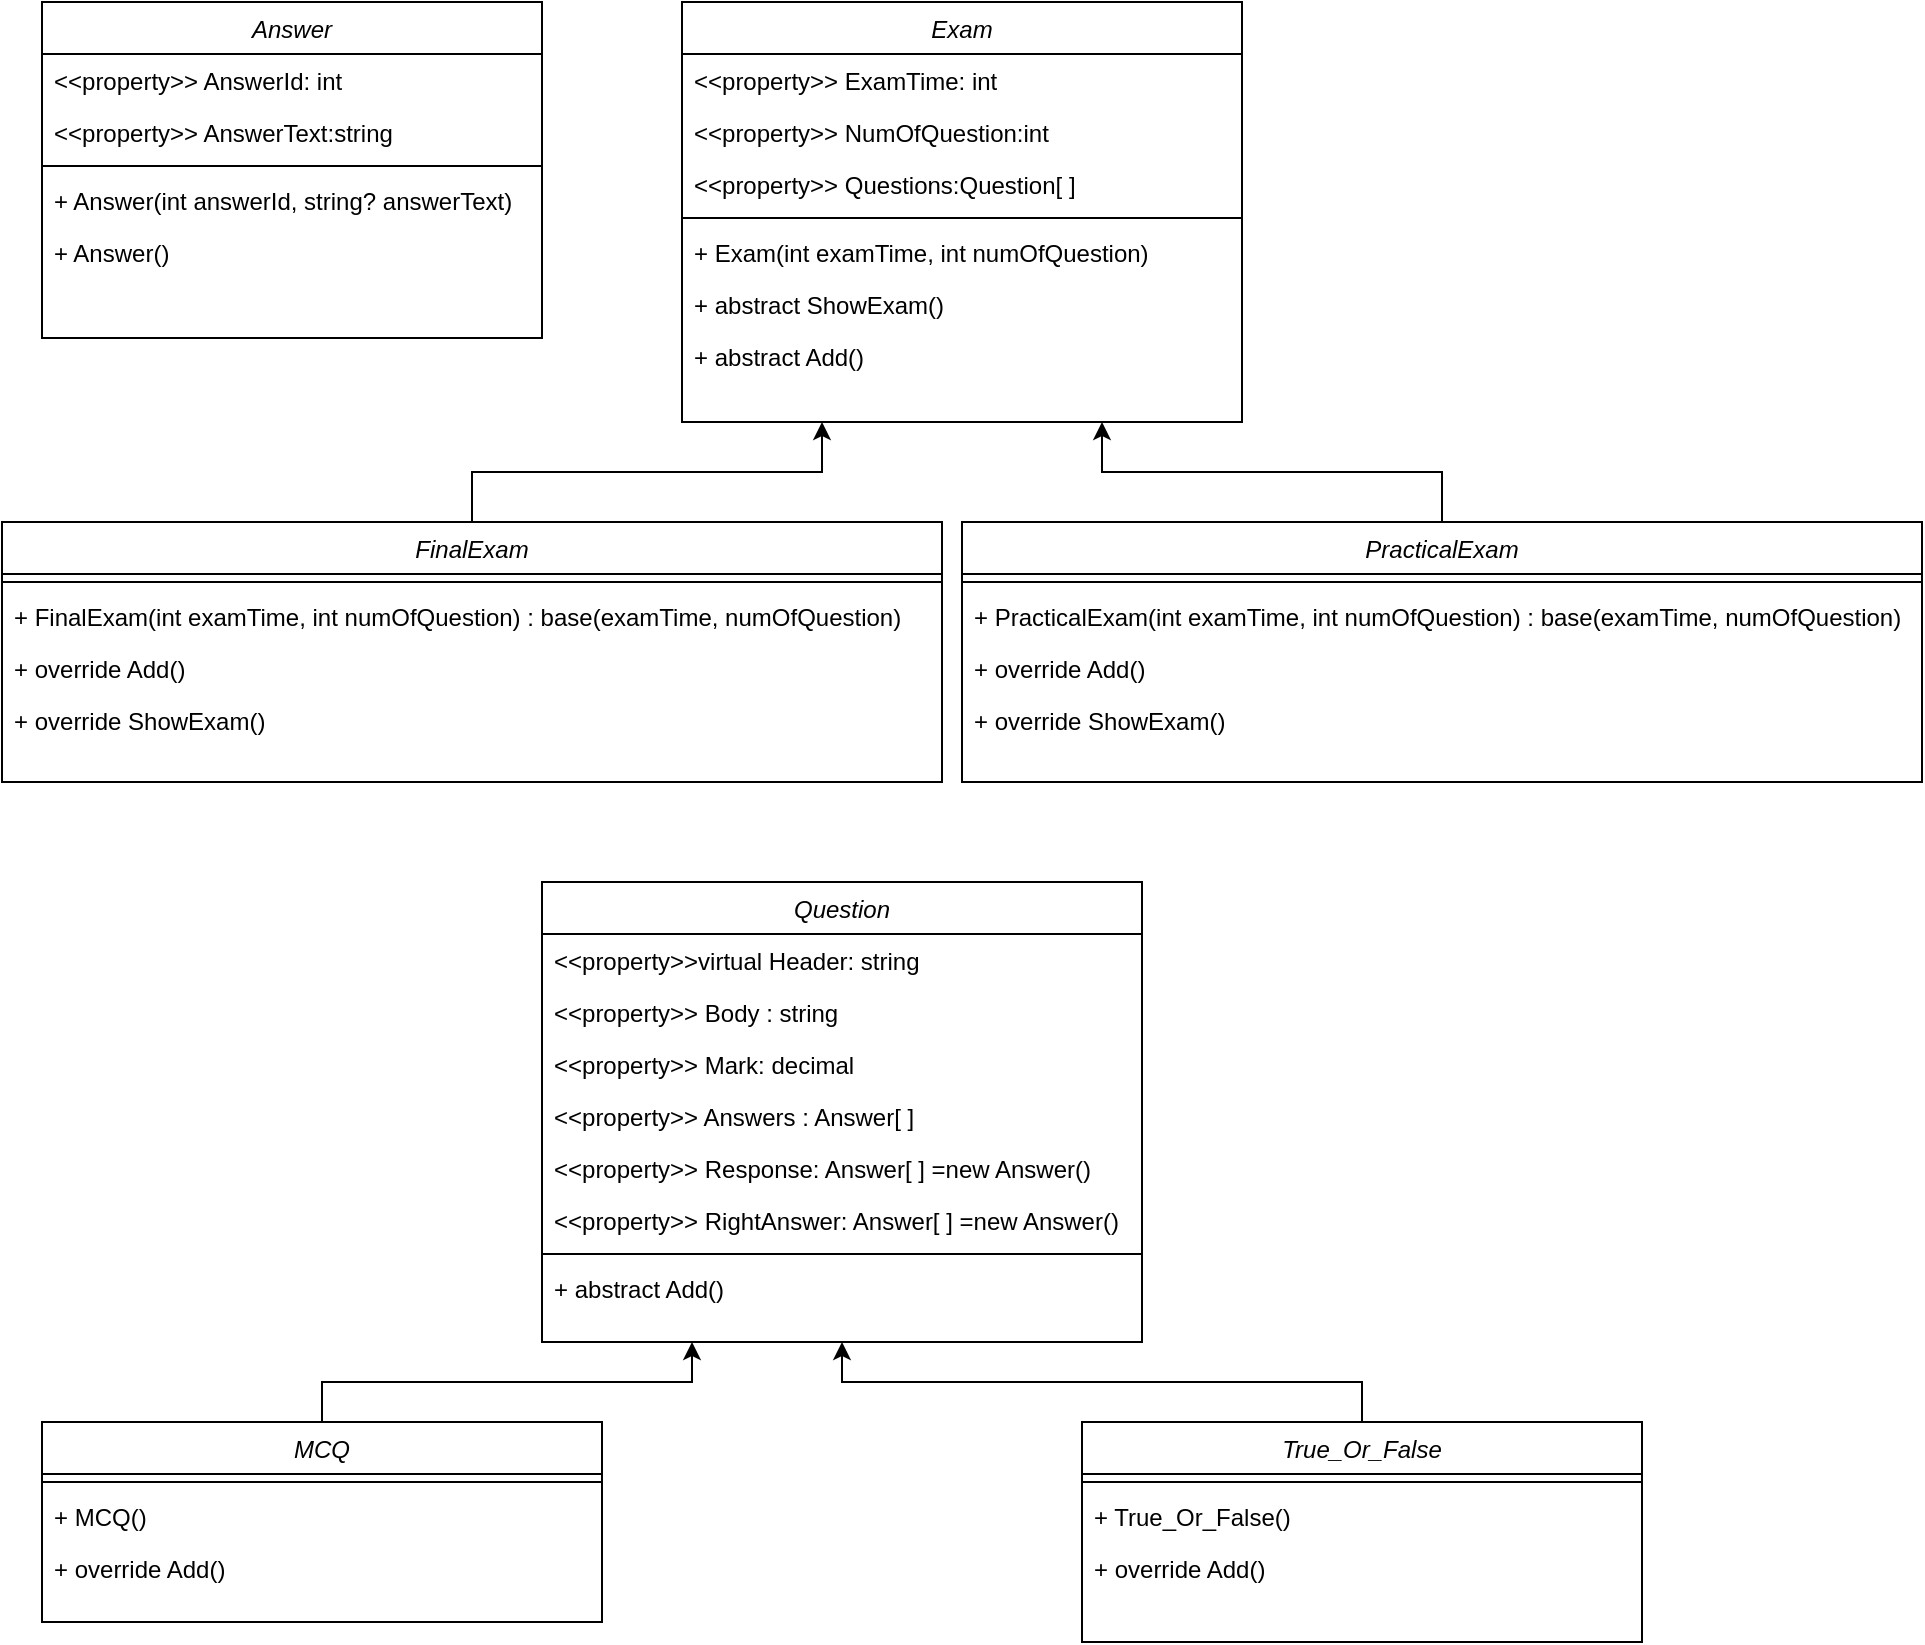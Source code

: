 <mxfile version="26.0.11">
  <diagram id="C5RBs43oDa-KdzZeNtuy" name="Page-1">
    <mxGraphModel dx="1947" dy="1613" grid="1" gridSize="10" guides="1" tooltips="1" connect="1" arrows="1" fold="1" page="1" pageScale="1" pageWidth="827" pageHeight="1169" math="0" shadow="0">
      <root>
        <mxCell id="WIyWlLk6GJQsqaUBKTNV-0" />
        <mxCell id="WIyWlLk6GJQsqaUBKTNV-1" parent="WIyWlLk6GJQsqaUBKTNV-0" />
        <mxCell id="n9qM-8yhjH1g4-WMNaWI-0" value="Answer" style="swimlane;fontStyle=2;align=center;verticalAlign=top;childLayout=stackLayout;horizontal=1;startSize=26;horizontalStack=0;resizeParent=1;resizeLast=0;collapsible=1;marginBottom=0;rounded=0;shadow=0;strokeWidth=1;" vertex="1" parent="WIyWlLk6GJQsqaUBKTNV-1">
          <mxGeometry x="-130" y="-350" width="250" height="168" as="geometry">
            <mxRectangle x="230" y="140" width="160" height="26" as="alternateBounds" />
          </mxGeometry>
        </mxCell>
        <mxCell id="n9qM-8yhjH1g4-WMNaWI-1" value="&lt;&lt;property&gt;&gt; AnswerId: int" style="text;align=left;verticalAlign=top;spacingLeft=4;spacingRight=4;overflow=hidden;rotatable=0;points=[[0,0.5],[1,0.5]];portConstraint=eastwest;" vertex="1" parent="n9qM-8yhjH1g4-WMNaWI-0">
          <mxGeometry y="26" width="250" height="26" as="geometry" />
        </mxCell>
        <mxCell id="n9qM-8yhjH1g4-WMNaWI-2" value="&lt;&lt;property&gt;&gt; AnswerText:string" style="text;align=left;verticalAlign=top;spacingLeft=4;spacingRight=4;overflow=hidden;rotatable=0;points=[[0,0.5],[1,0.5]];portConstraint=eastwest;rounded=0;shadow=0;html=0;" vertex="1" parent="n9qM-8yhjH1g4-WMNaWI-0">
          <mxGeometry y="52" width="250" height="26" as="geometry" />
        </mxCell>
        <mxCell id="n9qM-8yhjH1g4-WMNaWI-4" value="" style="line;html=1;strokeWidth=1;align=left;verticalAlign=middle;spacingTop=-1;spacingLeft=3;spacingRight=3;rotatable=0;labelPosition=right;points=[];portConstraint=eastwest;" vertex="1" parent="n9qM-8yhjH1g4-WMNaWI-0">
          <mxGeometry y="78" width="250" height="8" as="geometry" />
        </mxCell>
        <mxCell id="n9qM-8yhjH1g4-WMNaWI-5" value="+ Answer(int answerId, string? answerText)" style="text;align=left;verticalAlign=top;spacingLeft=4;spacingRight=4;overflow=hidden;rotatable=0;points=[[0,0.5],[1,0.5]];portConstraint=eastwest;" vertex="1" parent="n9qM-8yhjH1g4-WMNaWI-0">
          <mxGeometry y="86" width="250" height="26" as="geometry" />
        </mxCell>
        <mxCell id="n9qM-8yhjH1g4-WMNaWI-8" value="+ Answer()" style="text;align=left;verticalAlign=top;spacingLeft=4;spacingRight=4;overflow=hidden;rotatable=0;points=[[0,0.5],[1,0.5]];portConstraint=eastwest;" vertex="1" parent="n9qM-8yhjH1g4-WMNaWI-0">
          <mxGeometry y="112" width="250" height="26" as="geometry" />
        </mxCell>
        <mxCell id="n9qM-8yhjH1g4-WMNaWI-16" value="Exam" style="swimlane;fontStyle=2;align=center;verticalAlign=top;childLayout=stackLayout;horizontal=1;startSize=26;horizontalStack=0;resizeParent=1;resizeLast=0;collapsible=1;marginBottom=0;rounded=0;shadow=0;strokeWidth=1;" vertex="1" parent="WIyWlLk6GJQsqaUBKTNV-1">
          <mxGeometry x="190" y="-350" width="280" height="210" as="geometry">
            <mxRectangle x="230" y="140" width="160" height="26" as="alternateBounds" />
          </mxGeometry>
        </mxCell>
        <mxCell id="n9qM-8yhjH1g4-WMNaWI-17" value="&lt;&lt;property&gt;&gt; ExamTime: int" style="text;align=left;verticalAlign=top;spacingLeft=4;spacingRight=4;overflow=hidden;rotatable=0;points=[[0,0.5],[1,0.5]];portConstraint=eastwest;" vertex="1" parent="n9qM-8yhjH1g4-WMNaWI-16">
          <mxGeometry y="26" width="280" height="26" as="geometry" />
        </mxCell>
        <mxCell id="n9qM-8yhjH1g4-WMNaWI-18" value="&lt;&lt;property&gt;&gt; NumOfQuestion:int" style="text;align=left;verticalAlign=top;spacingLeft=4;spacingRight=4;overflow=hidden;rotatable=0;points=[[0,0.5],[1,0.5]];portConstraint=eastwest;rounded=0;shadow=0;html=0;" vertex="1" parent="n9qM-8yhjH1g4-WMNaWI-16">
          <mxGeometry y="52" width="280" height="26" as="geometry" />
        </mxCell>
        <mxCell id="n9qM-8yhjH1g4-WMNaWI-22" value="&lt;&lt;property&gt;&gt; Questions:Question[ ]" style="text;align=left;verticalAlign=top;spacingLeft=4;spacingRight=4;overflow=hidden;rotatable=0;points=[[0,0.5],[1,0.5]];portConstraint=eastwest;rounded=0;shadow=0;html=0;" vertex="1" parent="n9qM-8yhjH1g4-WMNaWI-16">
          <mxGeometry y="78" width="280" height="26" as="geometry" />
        </mxCell>
        <mxCell id="n9qM-8yhjH1g4-WMNaWI-19" value="" style="line;html=1;strokeWidth=1;align=left;verticalAlign=middle;spacingTop=-1;spacingLeft=3;spacingRight=3;rotatable=0;labelPosition=right;points=[];portConstraint=eastwest;" vertex="1" parent="n9qM-8yhjH1g4-WMNaWI-16">
          <mxGeometry y="104" width="280" height="8" as="geometry" />
        </mxCell>
        <mxCell id="n9qM-8yhjH1g4-WMNaWI-20" value="+ Exam(int examTime, int numOfQuestion)" style="text;align=left;verticalAlign=top;spacingLeft=4;spacingRight=4;overflow=hidden;rotatable=0;points=[[0,0.5],[1,0.5]];portConstraint=eastwest;" vertex="1" parent="n9qM-8yhjH1g4-WMNaWI-16">
          <mxGeometry y="112" width="280" height="26" as="geometry" />
        </mxCell>
        <mxCell id="n9qM-8yhjH1g4-WMNaWI-21" value="+ abstract ShowExam()" style="text;align=left;verticalAlign=top;spacingLeft=4;spacingRight=4;overflow=hidden;rotatable=0;points=[[0,0.5],[1,0.5]];portConstraint=eastwest;" vertex="1" parent="n9qM-8yhjH1g4-WMNaWI-16">
          <mxGeometry y="138" width="280" height="26" as="geometry" />
        </mxCell>
        <mxCell id="n9qM-8yhjH1g4-WMNaWI-23" value="+ abstract Add()" style="text;align=left;verticalAlign=top;spacingLeft=4;spacingRight=4;overflow=hidden;rotatable=0;points=[[0,0.5],[1,0.5]];portConstraint=eastwest;" vertex="1" parent="n9qM-8yhjH1g4-WMNaWI-16">
          <mxGeometry y="164" width="280" height="26" as="geometry" />
        </mxCell>
        <mxCell id="n9qM-8yhjH1g4-WMNaWI-71" style="edgeStyle=orthogonalEdgeStyle;rounded=0;orthogonalLoop=1;jettySize=auto;html=1;entryX=0.25;entryY=1;entryDx=0;entryDy=0;" edge="1" parent="WIyWlLk6GJQsqaUBKTNV-1" source="n9qM-8yhjH1g4-WMNaWI-24" target="n9qM-8yhjH1g4-WMNaWI-16">
          <mxGeometry relative="1" as="geometry" />
        </mxCell>
        <mxCell id="n9qM-8yhjH1g4-WMNaWI-24" value="FinalExam" style="swimlane;fontStyle=2;align=center;verticalAlign=top;childLayout=stackLayout;horizontal=1;startSize=26;horizontalStack=0;resizeParent=1;resizeLast=0;collapsible=1;marginBottom=0;rounded=0;shadow=0;strokeWidth=1;" vertex="1" parent="WIyWlLk6GJQsqaUBKTNV-1">
          <mxGeometry x="-150" y="-90" width="470" height="130" as="geometry">
            <mxRectangle x="230" y="140" width="160" height="26" as="alternateBounds" />
          </mxGeometry>
        </mxCell>
        <mxCell id="n9qM-8yhjH1g4-WMNaWI-28" value="" style="line;html=1;strokeWidth=1;align=left;verticalAlign=middle;spacingTop=-1;spacingLeft=3;spacingRight=3;rotatable=0;labelPosition=right;points=[];portConstraint=eastwest;" vertex="1" parent="n9qM-8yhjH1g4-WMNaWI-24">
          <mxGeometry y="26" width="470" height="8" as="geometry" />
        </mxCell>
        <mxCell id="n9qM-8yhjH1g4-WMNaWI-29" value="+ FinalExam(int examTime, int numOfQuestion) : base(examTime, numOfQuestion)" style="text;align=left;verticalAlign=top;spacingLeft=4;spacingRight=4;overflow=hidden;rotatable=0;points=[[0,0.5],[1,0.5]];portConstraint=eastwest;" vertex="1" parent="n9qM-8yhjH1g4-WMNaWI-24">
          <mxGeometry y="34" width="470" height="26" as="geometry" />
        </mxCell>
        <mxCell id="n9qM-8yhjH1g4-WMNaWI-30" value="+ override Add()" style="text;align=left;verticalAlign=top;spacingLeft=4;spacingRight=4;overflow=hidden;rotatable=0;points=[[0,0.5],[1,0.5]];portConstraint=eastwest;" vertex="1" parent="n9qM-8yhjH1g4-WMNaWI-24">
          <mxGeometry y="60" width="470" height="26" as="geometry" />
        </mxCell>
        <mxCell id="n9qM-8yhjH1g4-WMNaWI-31" value="+ override ShowExam()" style="text;align=left;verticalAlign=top;spacingLeft=4;spacingRight=4;overflow=hidden;rotatable=0;points=[[0,0.5],[1,0.5]];portConstraint=eastwest;" vertex="1" parent="n9qM-8yhjH1g4-WMNaWI-24">
          <mxGeometry y="86" width="470" height="26" as="geometry" />
        </mxCell>
        <mxCell id="n9qM-8yhjH1g4-WMNaWI-70" style="edgeStyle=orthogonalEdgeStyle;rounded=0;orthogonalLoop=1;jettySize=auto;html=1;exitX=0.5;exitY=0;exitDx=0;exitDy=0;entryX=0.75;entryY=1;entryDx=0;entryDy=0;" edge="1" parent="WIyWlLk6GJQsqaUBKTNV-1" source="n9qM-8yhjH1g4-WMNaWI-32" target="n9qM-8yhjH1g4-WMNaWI-16">
          <mxGeometry relative="1" as="geometry" />
        </mxCell>
        <mxCell id="n9qM-8yhjH1g4-WMNaWI-32" value="PracticalExam" style="swimlane;fontStyle=2;align=center;verticalAlign=top;childLayout=stackLayout;horizontal=1;startSize=26;horizontalStack=0;resizeParent=1;resizeLast=0;collapsible=1;marginBottom=0;rounded=0;shadow=0;strokeWidth=1;" vertex="1" parent="WIyWlLk6GJQsqaUBKTNV-1">
          <mxGeometry x="330" y="-90" width="480" height="130" as="geometry">
            <mxRectangle x="230" y="140" width="160" height="26" as="alternateBounds" />
          </mxGeometry>
        </mxCell>
        <mxCell id="n9qM-8yhjH1g4-WMNaWI-36" value="" style="line;html=1;strokeWidth=1;align=left;verticalAlign=middle;spacingTop=-1;spacingLeft=3;spacingRight=3;rotatable=0;labelPosition=right;points=[];portConstraint=eastwest;" vertex="1" parent="n9qM-8yhjH1g4-WMNaWI-32">
          <mxGeometry y="26" width="480" height="8" as="geometry" />
        </mxCell>
        <mxCell id="n9qM-8yhjH1g4-WMNaWI-37" value="+ PracticalExam(int examTime, int numOfQuestion) : base(examTime, numOfQuestion)" style="text;align=left;verticalAlign=top;spacingLeft=4;spacingRight=4;overflow=hidden;rotatable=0;points=[[0,0.5],[1,0.5]];portConstraint=eastwest;" vertex="1" parent="n9qM-8yhjH1g4-WMNaWI-32">
          <mxGeometry y="34" width="480" height="26" as="geometry" />
        </mxCell>
        <mxCell id="n9qM-8yhjH1g4-WMNaWI-38" value="+ override Add()" style="text;align=left;verticalAlign=top;spacingLeft=4;spacingRight=4;overflow=hidden;rotatable=0;points=[[0,0.5],[1,0.5]];portConstraint=eastwest;" vertex="1" parent="n9qM-8yhjH1g4-WMNaWI-32">
          <mxGeometry y="60" width="480" height="26" as="geometry" />
        </mxCell>
        <mxCell id="n9qM-8yhjH1g4-WMNaWI-39" value="+ override ShowExam()" style="text;align=left;verticalAlign=top;spacingLeft=4;spacingRight=4;overflow=hidden;rotatable=0;points=[[0,0.5],[1,0.5]];portConstraint=eastwest;" vertex="1" parent="n9qM-8yhjH1g4-WMNaWI-32">
          <mxGeometry y="86" width="480" height="26" as="geometry" />
        </mxCell>
        <mxCell id="n9qM-8yhjH1g4-WMNaWI-40" value="Question" style="swimlane;fontStyle=2;align=center;verticalAlign=top;childLayout=stackLayout;horizontal=1;startSize=26;horizontalStack=0;resizeParent=1;resizeLast=0;collapsible=1;marginBottom=0;rounded=0;shadow=0;strokeWidth=1;" vertex="1" parent="WIyWlLk6GJQsqaUBKTNV-1">
          <mxGeometry x="120" y="90" width="300" height="230" as="geometry">
            <mxRectangle x="230" y="140" width="160" height="26" as="alternateBounds" />
          </mxGeometry>
        </mxCell>
        <mxCell id="n9qM-8yhjH1g4-WMNaWI-41" value="&lt;&lt;property&gt;&gt;virtual Header: string" style="text;align=left;verticalAlign=top;spacingLeft=4;spacingRight=4;overflow=hidden;rotatable=0;points=[[0,0.5],[1,0.5]];portConstraint=eastwest;" vertex="1" parent="n9qM-8yhjH1g4-WMNaWI-40">
          <mxGeometry y="26" width="300" height="26" as="geometry" />
        </mxCell>
        <mxCell id="n9qM-8yhjH1g4-WMNaWI-42" value="&lt;&lt;property&gt;&gt; Body : string" style="text;align=left;verticalAlign=top;spacingLeft=4;spacingRight=4;overflow=hidden;rotatable=0;points=[[0,0.5],[1,0.5]];portConstraint=eastwest;rounded=0;shadow=0;html=0;" vertex="1" parent="n9qM-8yhjH1g4-WMNaWI-40">
          <mxGeometry y="52" width="300" height="26" as="geometry" />
        </mxCell>
        <mxCell id="n9qM-8yhjH1g4-WMNaWI-48" value="&lt;&lt;property&gt;&gt; Mark: decimal" style="text;align=left;verticalAlign=top;spacingLeft=4;spacingRight=4;overflow=hidden;rotatable=0;points=[[0,0.5],[1,0.5]];portConstraint=eastwest;rounded=0;shadow=0;html=0;" vertex="1" parent="n9qM-8yhjH1g4-WMNaWI-40">
          <mxGeometry y="78" width="300" height="26" as="geometry" />
        </mxCell>
        <mxCell id="n9qM-8yhjH1g4-WMNaWI-43" value="&lt;&lt;property&gt;&gt; Answers : Answer[ ]" style="text;align=left;verticalAlign=top;spacingLeft=4;spacingRight=4;overflow=hidden;rotatable=0;points=[[0,0.5],[1,0.5]];portConstraint=eastwest;rounded=0;shadow=0;html=0;" vertex="1" parent="n9qM-8yhjH1g4-WMNaWI-40">
          <mxGeometry y="104" width="300" height="26" as="geometry" />
        </mxCell>
        <mxCell id="n9qM-8yhjH1g4-WMNaWI-49" value="&lt;&lt;property&gt;&gt; Response: Answer[ ] =new Answer()" style="text;align=left;verticalAlign=top;spacingLeft=4;spacingRight=4;overflow=hidden;rotatable=0;points=[[0,0.5],[1,0.5]];portConstraint=eastwest;rounded=0;shadow=0;html=0;" vertex="1" parent="n9qM-8yhjH1g4-WMNaWI-40">
          <mxGeometry y="130" width="300" height="26" as="geometry" />
        </mxCell>
        <mxCell id="n9qM-8yhjH1g4-WMNaWI-50" value="&lt;&lt;property&gt;&gt; RightAnswer: Answer[ ] =new Answer()" style="text;align=left;verticalAlign=top;spacingLeft=4;spacingRight=4;overflow=hidden;rotatable=0;points=[[0,0.5],[1,0.5]];portConstraint=eastwest;rounded=0;shadow=0;html=0;" vertex="1" parent="n9qM-8yhjH1g4-WMNaWI-40">
          <mxGeometry y="156" width="300" height="26" as="geometry" />
        </mxCell>
        <mxCell id="n9qM-8yhjH1g4-WMNaWI-44" value="" style="line;html=1;strokeWidth=1;align=left;verticalAlign=middle;spacingTop=-1;spacingLeft=3;spacingRight=3;rotatable=0;labelPosition=right;points=[];portConstraint=eastwest;" vertex="1" parent="n9qM-8yhjH1g4-WMNaWI-40">
          <mxGeometry y="182" width="300" height="8" as="geometry" />
        </mxCell>
        <mxCell id="n9qM-8yhjH1g4-WMNaWI-47" value="+ abstract Add()" style="text;align=left;verticalAlign=top;spacingLeft=4;spacingRight=4;overflow=hidden;rotatable=0;points=[[0,0.5],[1,0.5]];portConstraint=eastwest;" vertex="1" parent="n9qM-8yhjH1g4-WMNaWI-40">
          <mxGeometry y="190" width="300" height="26" as="geometry" />
        </mxCell>
        <mxCell id="n9qM-8yhjH1g4-WMNaWI-72" style="edgeStyle=orthogonalEdgeStyle;rounded=0;orthogonalLoop=1;jettySize=auto;html=1;exitX=0.5;exitY=0;exitDx=0;exitDy=0;entryX=0.25;entryY=1;entryDx=0;entryDy=0;" edge="1" parent="WIyWlLk6GJQsqaUBKTNV-1" source="n9qM-8yhjH1g4-WMNaWI-51" target="n9qM-8yhjH1g4-WMNaWI-40">
          <mxGeometry relative="1" as="geometry" />
        </mxCell>
        <mxCell id="n9qM-8yhjH1g4-WMNaWI-51" value="MCQ" style="swimlane;fontStyle=2;align=center;verticalAlign=top;childLayout=stackLayout;horizontal=1;startSize=26;horizontalStack=0;resizeParent=1;resizeLast=0;collapsible=1;marginBottom=0;rounded=0;shadow=0;strokeWidth=1;" vertex="1" parent="WIyWlLk6GJQsqaUBKTNV-1">
          <mxGeometry x="-130" y="360" width="280" height="100" as="geometry">
            <mxRectangle x="230" y="140" width="160" height="26" as="alternateBounds" />
          </mxGeometry>
        </mxCell>
        <mxCell id="n9qM-8yhjH1g4-WMNaWI-55" value="" style="line;html=1;strokeWidth=1;align=left;verticalAlign=middle;spacingTop=-1;spacingLeft=3;spacingRight=3;rotatable=0;labelPosition=right;points=[];portConstraint=eastwest;" vertex="1" parent="n9qM-8yhjH1g4-WMNaWI-51">
          <mxGeometry y="26" width="280" height="8" as="geometry" />
        </mxCell>
        <mxCell id="n9qM-8yhjH1g4-WMNaWI-57" value="+ MCQ()" style="text;align=left;verticalAlign=top;spacingLeft=4;spacingRight=4;overflow=hidden;rotatable=0;points=[[0,0.5],[1,0.5]];portConstraint=eastwest;" vertex="1" parent="n9qM-8yhjH1g4-WMNaWI-51">
          <mxGeometry y="34" width="280" height="26" as="geometry" />
        </mxCell>
        <mxCell id="n9qM-8yhjH1g4-WMNaWI-58" value="+ override Add()" style="text;align=left;verticalAlign=top;spacingLeft=4;spacingRight=4;overflow=hidden;rotatable=0;points=[[0,0.5],[1,0.5]];portConstraint=eastwest;" vertex="1" parent="n9qM-8yhjH1g4-WMNaWI-51">
          <mxGeometry y="60" width="280" height="26" as="geometry" />
        </mxCell>
        <mxCell id="n9qM-8yhjH1g4-WMNaWI-73" style="edgeStyle=orthogonalEdgeStyle;rounded=0;orthogonalLoop=1;jettySize=auto;html=1;entryX=0.5;entryY=1;entryDx=0;entryDy=0;" edge="1" parent="WIyWlLk6GJQsqaUBKTNV-1" source="n9qM-8yhjH1g4-WMNaWI-60" target="n9qM-8yhjH1g4-WMNaWI-40">
          <mxGeometry relative="1" as="geometry" />
        </mxCell>
        <mxCell id="n9qM-8yhjH1g4-WMNaWI-60" value="True_Or_False" style="swimlane;fontStyle=2;align=center;verticalAlign=top;childLayout=stackLayout;horizontal=1;startSize=26;horizontalStack=0;resizeParent=1;resizeLast=0;collapsible=1;marginBottom=0;rounded=0;shadow=0;strokeWidth=1;" vertex="1" parent="WIyWlLk6GJQsqaUBKTNV-1">
          <mxGeometry x="390" y="360" width="280" height="110" as="geometry">
            <mxRectangle x="230" y="140" width="160" height="26" as="alternateBounds" />
          </mxGeometry>
        </mxCell>
        <mxCell id="n9qM-8yhjH1g4-WMNaWI-64" value="" style="line;html=1;strokeWidth=1;align=left;verticalAlign=middle;spacingTop=-1;spacingLeft=3;spacingRight=3;rotatable=0;labelPosition=right;points=[];portConstraint=eastwest;" vertex="1" parent="n9qM-8yhjH1g4-WMNaWI-60">
          <mxGeometry y="26" width="280" height="8" as="geometry" />
        </mxCell>
        <mxCell id="n9qM-8yhjH1g4-WMNaWI-65" value="+ True_Or_False()" style="text;align=left;verticalAlign=top;spacingLeft=4;spacingRight=4;overflow=hidden;rotatable=0;points=[[0,0.5],[1,0.5]];portConstraint=eastwest;" vertex="1" parent="n9qM-8yhjH1g4-WMNaWI-60">
          <mxGeometry y="34" width="280" height="26" as="geometry" />
        </mxCell>
        <mxCell id="n9qM-8yhjH1g4-WMNaWI-67" value="+ override Add()" style="text;align=left;verticalAlign=top;spacingLeft=4;spacingRight=4;overflow=hidden;rotatable=0;points=[[0,0.5],[1,0.5]];portConstraint=eastwest;" vertex="1" parent="n9qM-8yhjH1g4-WMNaWI-60">
          <mxGeometry y="60" width="280" height="26" as="geometry" />
        </mxCell>
      </root>
    </mxGraphModel>
  </diagram>
</mxfile>
